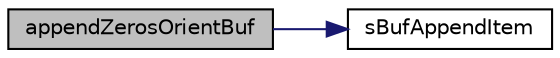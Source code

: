 digraph "appendZerosOrientBuf"
{
  edge [fontname="Helvetica",fontsize="10",labelfontname="Helvetica",labelfontsize="10"];
  node [fontname="Helvetica",fontsize="10",shape=record];
  rankdir="LR";
  Node0 [label="appendZerosOrientBuf",height=0.2,width=0.4,color="black", fillcolor="grey75", style="filled", fontcolor="black"];
  Node0 -> Node1 [color="midnightblue",fontsize="10",style="solid",fontname="Helvetica"];
  Node1 [label="sBufAppendItem",height=0.2,width=0.4,color="black", fillcolor="white", style="filled",URL="$control_8h.html#a7ad6e53b35d6fc860a1299ceff40a299",tooltip="Utility function used to place data in output buffer about to be transmitted via UART. "];
}
